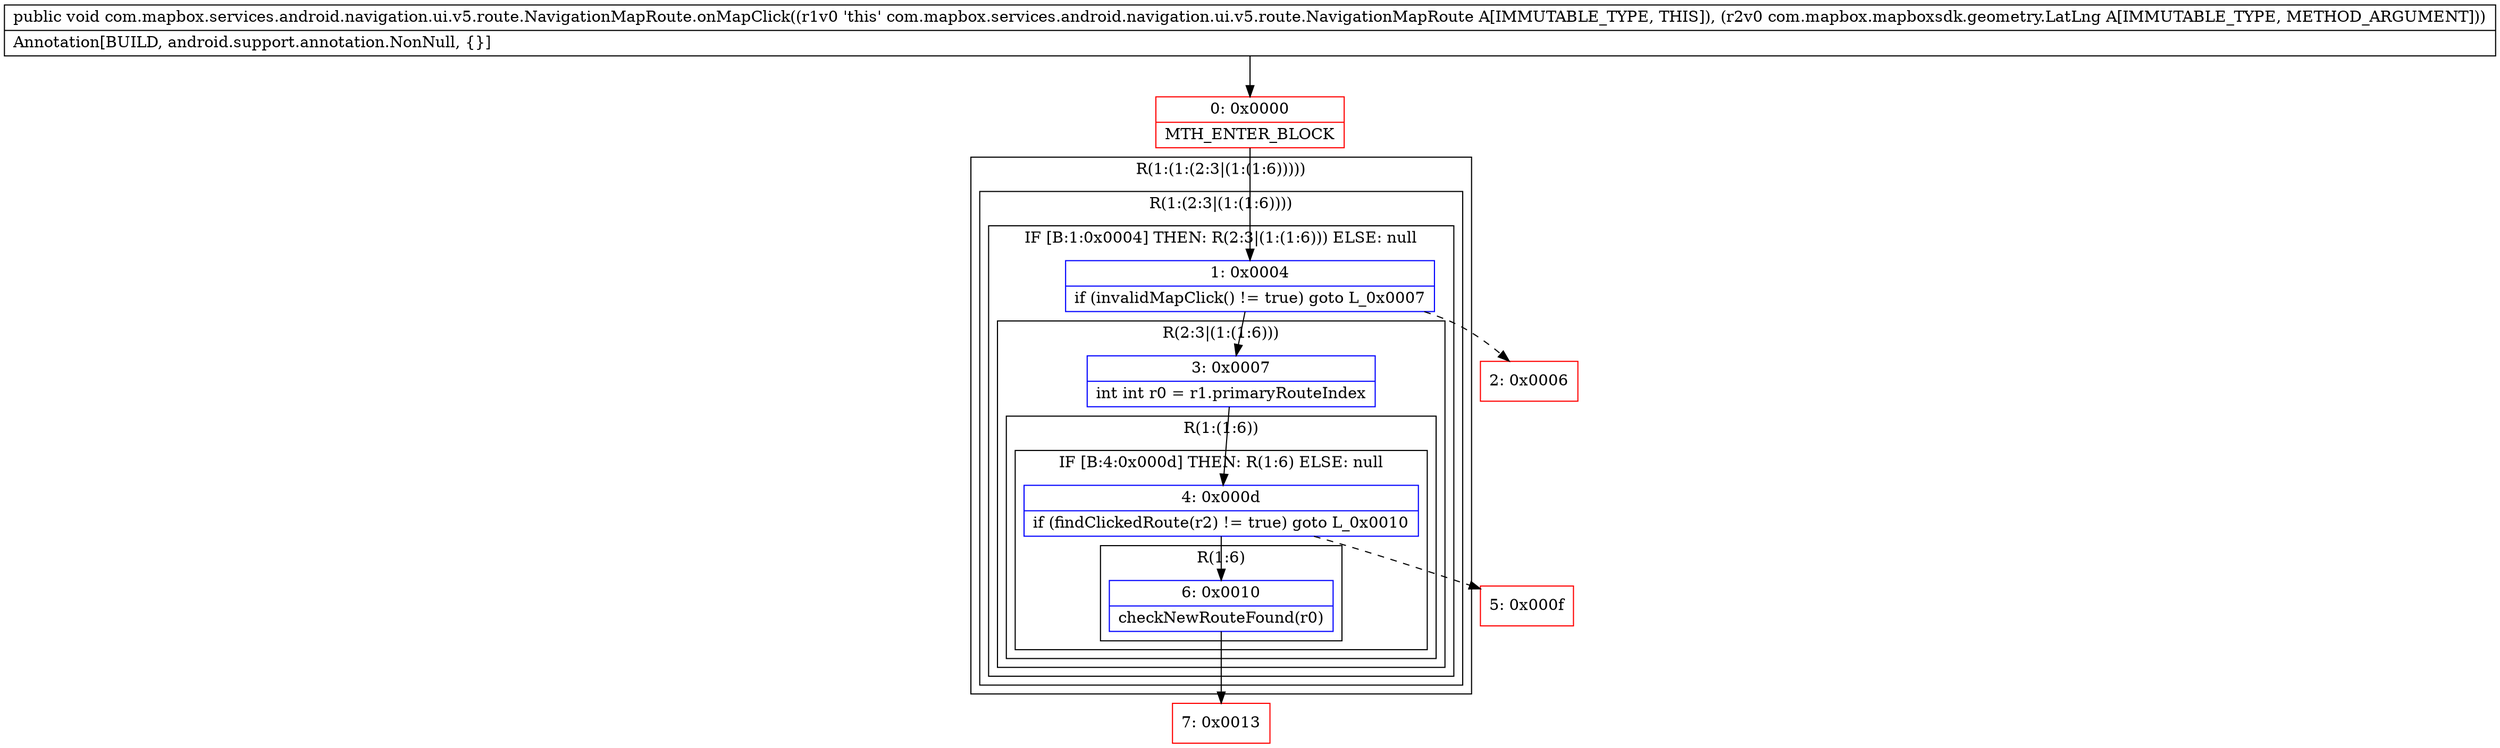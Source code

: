 digraph "CFG forcom.mapbox.services.android.navigation.ui.v5.route.NavigationMapRoute.onMapClick(Lcom\/mapbox\/mapboxsdk\/geometry\/LatLng;)V" {
subgraph cluster_Region_2004532323 {
label = "R(1:(1:(2:3|(1:(1:6)))))";
node [shape=record,color=blue];
subgraph cluster_Region_417601195 {
label = "R(1:(2:3|(1:(1:6))))";
node [shape=record,color=blue];
subgraph cluster_IfRegion_2129447086 {
label = "IF [B:1:0x0004] THEN: R(2:3|(1:(1:6))) ELSE: null";
node [shape=record,color=blue];
Node_1 [shape=record,label="{1\:\ 0x0004|if (invalidMapClick() != true) goto L_0x0007\l}"];
subgraph cluster_Region_1069859454 {
label = "R(2:3|(1:(1:6)))";
node [shape=record,color=blue];
Node_3 [shape=record,label="{3\:\ 0x0007|int int r0 = r1.primaryRouteIndex\l}"];
subgraph cluster_Region_2024637327 {
label = "R(1:(1:6))";
node [shape=record,color=blue];
subgraph cluster_IfRegion_1519825245 {
label = "IF [B:4:0x000d] THEN: R(1:6) ELSE: null";
node [shape=record,color=blue];
Node_4 [shape=record,label="{4\:\ 0x000d|if (findClickedRoute(r2) != true) goto L_0x0010\l}"];
subgraph cluster_Region_1367914459 {
label = "R(1:6)";
node [shape=record,color=blue];
Node_6 [shape=record,label="{6\:\ 0x0010|checkNewRouteFound(r0)\l}"];
}
}
}
}
}
}
}
Node_0 [shape=record,color=red,label="{0\:\ 0x0000|MTH_ENTER_BLOCK\l}"];
Node_2 [shape=record,color=red,label="{2\:\ 0x0006}"];
Node_5 [shape=record,color=red,label="{5\:\ 0x000f}"];
Node_7 [shape=record,color=red,label="{7\:\ 0x0013}"];
MethodNode[shape=record,label="{public void com.mapbox.services.android.navigation.ui.v5.route.NavigationMapRoute.onMapClick((r1v0 'this' com.mapbox.services.android.navigation.ui.v5.route.NavigationMapRoute A[IMMUTABLE_TYPE, THIS]), (r2v0 com.mapbox.mapboxsdk.geometry.LatLng A[IMMUTABLE_TYPE, METHOD_ARGUMENT]))  | Annotation[BUILD, android.support.annotation.NonNull, \{\}]\l}"];
MethodNode -> Node_0;
Node_1 -> Node_2[style=dashed];
Node_1 -> Node_3;
Node_3 -> Node_4;
Node_4 -> Node_5[style=dashed];
Node_4 -> Node_6;
Node_6 -> Node_7;
Node_0 -> Node_1;
}

